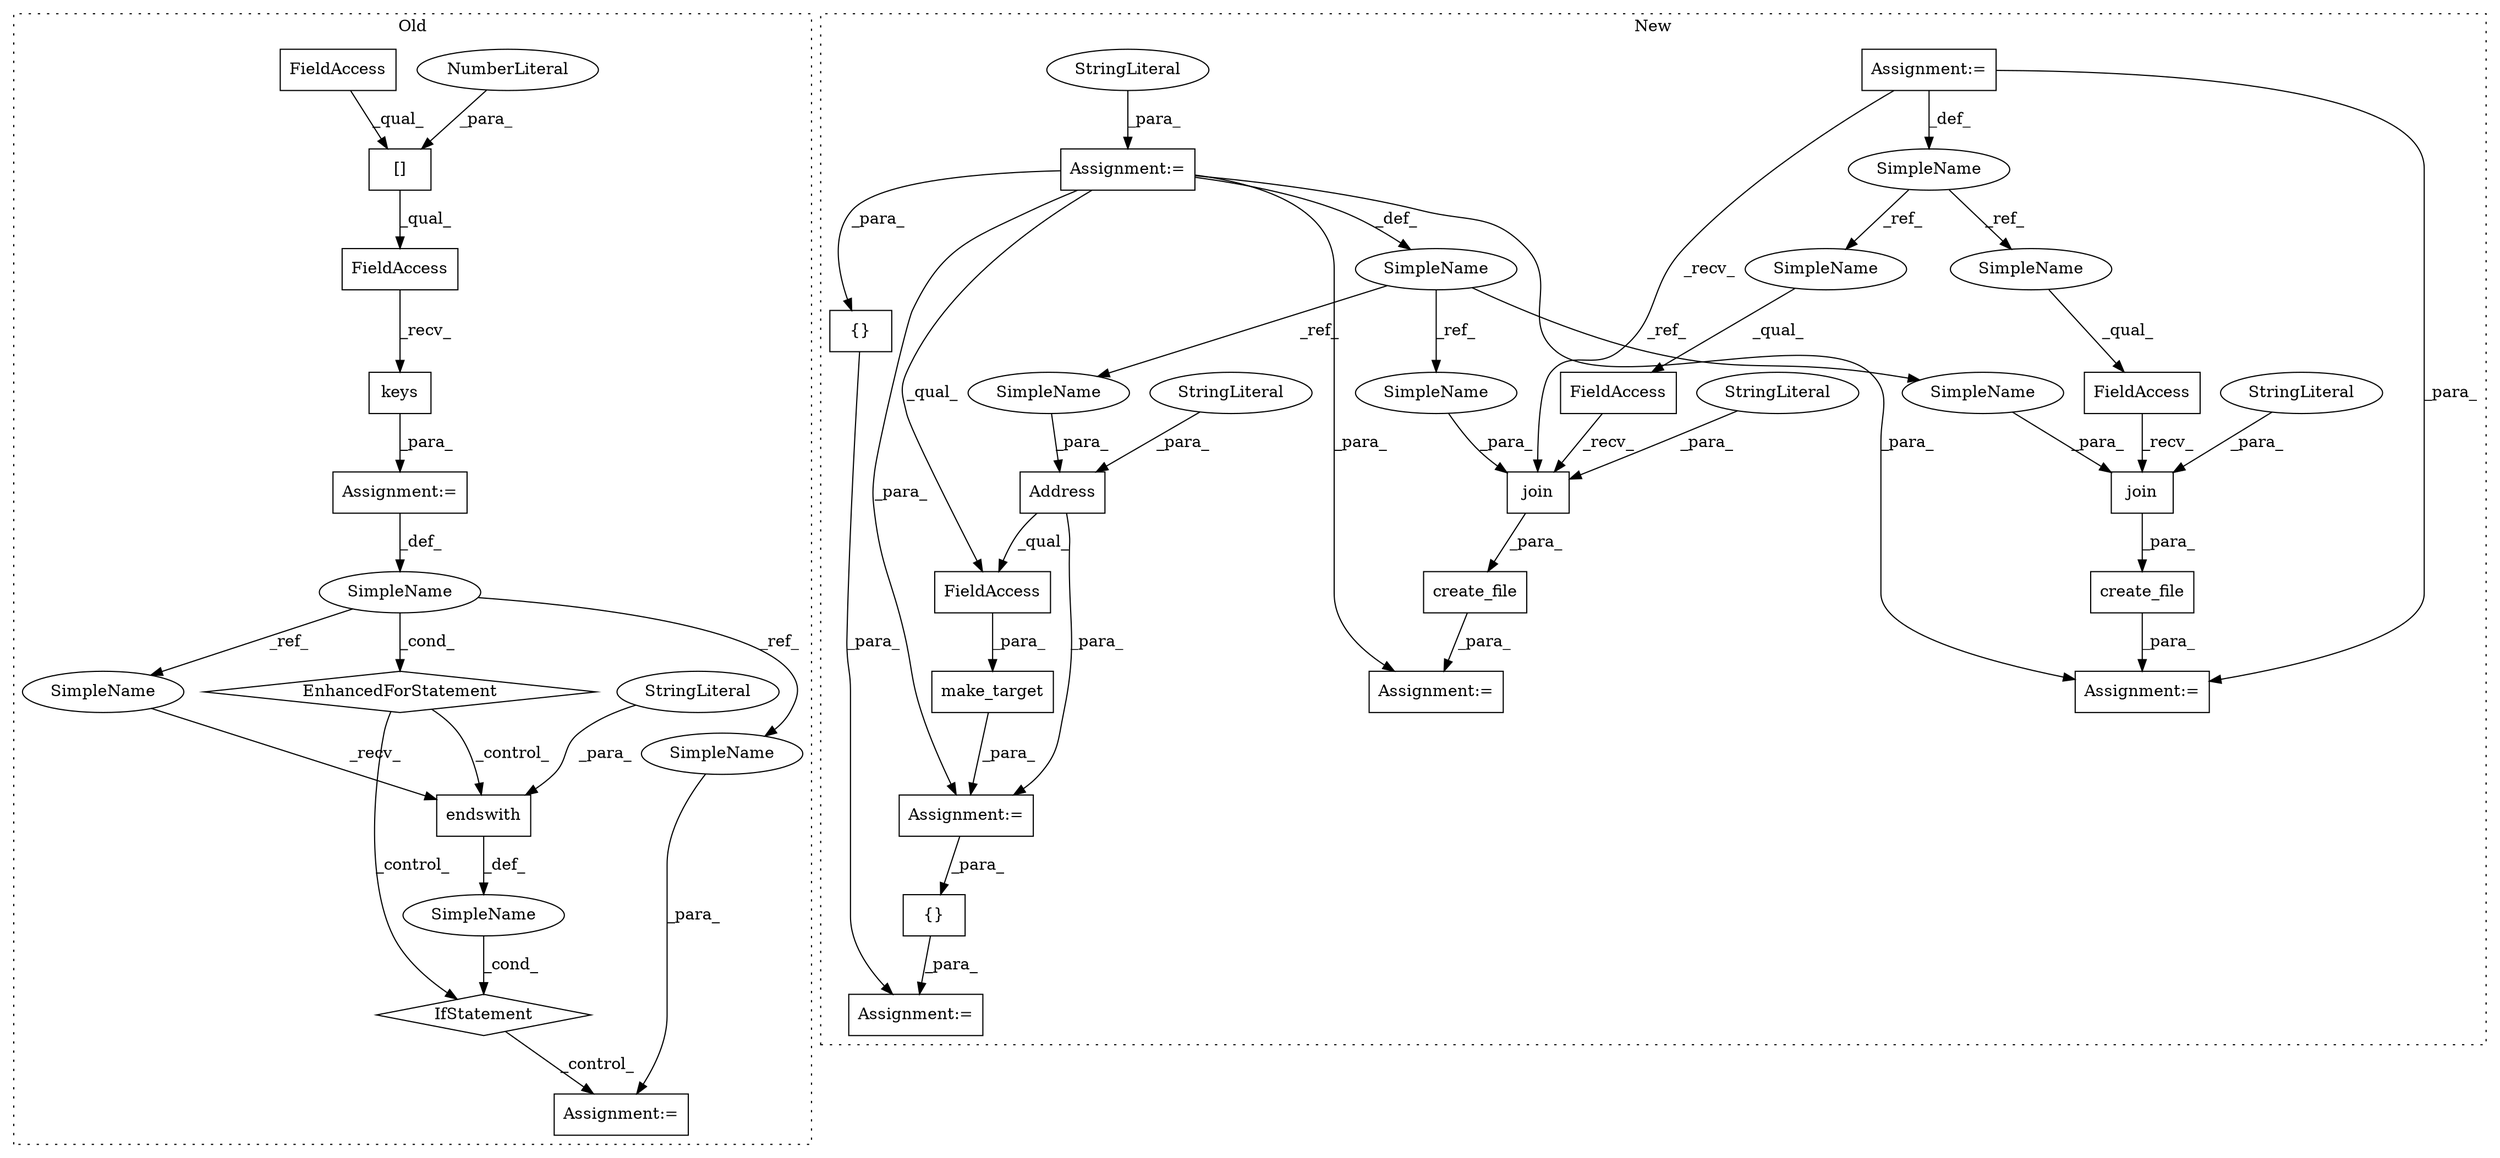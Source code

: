 digraph G {
subgraph cluster0 {
1 [label="EnhancedForStatement" a="70" s="13484,13575" l="53,2" shape="diamond"];
3 [label="Assignment:=" a="7" s="13484,13575" l="53,2" shape="box"];
4 [label="keys" a="32" s="13569" l="6" shape="box"];
5 [label="SimpleName" a="42" s="13541" l="1" shape="ellipse"];
6 [label="IfStatement" a="25" s="13585,13643" l="4,2" shape="diamond"];
7 [label="FieldAccess" a="22" s="13545" l="23" shape="box"];
8 [label="[]" a="2" s="13545,13559" l="13,1" shape="box"];
9 [label="NumberLiteral" a="34" s="13558" l="1" shape="ellipse"];
10 [label="FieldAccess" a="22" s="13545" l="12" shape="box"];
11 [label="SimpleName" a="42" s="" l="" shape="ellipse"];
12 [label="Assignment:=" a="7" s="13667" l="1" shape="box"];
15 [label="endswith" a="32" s="13591,13642" l="9,1" shape="box"];
17 [label="StringLiteral" a="45" s="13600" l="42" shape="ellipse"];
37 [label="SimpleName" a="42" s="13668" l="1" shape="ellipse"];
38 [label="SimpleName" a="42" s="13589" l="1" shape="ellipse"];
label = "Old";
style="dotted";
}
subgraph cluster1 {
2 [label="create_file" a="32" s="8816,8876" l="12,1" shape="box"];
13 [label="join" a="32" s="8836,8875" l="5,1" shape="box"];
14 [label="FieldAccess" a="22" s="8828" l="7" shape="box"];
16 [label="StringLiteral" a="45" s="8851" l="24" shape="ellipse"];
18 [label="Assignment:=" a="7" s="8810" l="1" shape="box"];
19 [label="Assignment:=" a="7" s="8551" l="2" shape="box"];
20 [label="SimpleName" a="42" s="8667" l="9" shape="ellipse"];
21 [label="Address" a="32" s="8907,8933" l="8,1" shape="box"];
22 [label="{}" a="4" s="9606,9613" l="1,1" shape="box"];
23 [label="StringLiteral" a="45" s="8925" l="8" shape="ellipse"];
24 [label="make_target" a="32" s="8895,8949" l="12,1" shape="box"];
25 [label="FieldAccess" a="22" s="8907" l="32" shape="box"];
26 [label="Assignment:=" a="7" s="8676" l="1" shape="box"];
27 [label="StringLiteral" a="45" s="8677" l="32" shape="ellipse"];
28 [label="Assignment:=" a="7" s="8889" l="1" shape="box"];
29 [label="{}" a="4" s="9624,9679" l="1,1" shape="box"];
30 [label="Assignment:=" a="7" s="9541" l="1" shape="box"];
31 [label="create_file" a="32" s="8732,8792" l="12,1" shape="box"];
32 [label="SimpleName" a="42" s="8551" l="2" shape="ellipse"];
33 [label="FieldAccess" a="22" s="8744" l="7" shape="box"];
34 [label="join" a="32" s="8752,8791" l="5,1" shape="box"];
35 [label="StringLiteral" a="45" s="8767" l="24" shape="ellipse"];
36 [label="Assignment:=" a="7" s="8726" l="1" shape="box"];
39 [label="SimpleName" a="42" s="8757" l="9" shape="ellipse"];
40 [label="SimpleName" a="42" s="8841" l="9" shape="ellipse"];
41 [label="SimpleName" a="42" s="8915" l="9" shape="ellipse"];
42 [label="SimpleName" a="42" s="8744" l="2" shape="ellipse"];
43 [label="SimpleName" a="42" s="8828" l="2" shape="ellipse"];
label = "New";
style="dotted";
}
1 -> 6 [label="_control_"];
1 -> 15 [label="_control_"];
2 -> 18 [label="_para_"];
3 -> 5 [label="_def_"];
4 -> 3 [label="_para_"];
5 -> 1 [label="_cond_"];
5 -> 38 [label="_ref_"];
5 -> 37 [label="_ref_"];
6 -> 12 [label="_control_"];
7 -> 4 [label="_recv_"];
8 -> 7 [label="_qual_"];
9 -> 8 [label="_para_"];
10 -> 8 [label="_qual_"];
11 -> 6 [label="_cond_"];
13 -> 2 [label="_para_"];
14 -> 13 [label="_recv_"];
15 -> 11 [label="_def_"];
16 -> 13 [label="_para_"];
17 -> 15 [label="_para_"];
19 -> 18 [label="_para_"];
19 -> 34 [label="_recv_"];
19 -> 32 [label="_def_"];
20 -> 41 [label="_ref_"];
20 -> 39 [label="_ref_"];
20 -> 40 [label="_ref_"];
21 -> 25 [label="_qual_"];
21 -> 28 [label="_para_"];
22 -> 30 [label="_para_"];
23 -> 21 [label="_para_"];
24 -> 28 [label="_para_"];
25 -> 24 [label="_para_"];
26 -> 28 [label="_para_"];
26 -> 25 [label="_qual_"];
26 -> 36 [label="_para_"];
26 -> 29 [label="_para_"];
26 -> 18 [label="_para_"];
26 -> 20 [label="_def_"];
27 -> 26 [label="_para_"];
28 -> 22 [label="_para_"];
29 -> 30 [label="_para_"];
31 -> 36 [label="_para_"];
32 -> 42 [label="_ref_"];
32 -> 43 [label="_ref_"];
33 -> 34 [label="_recv_"];
34 -> 31 [label="_para_"];
35 -> 34 [label="_para_"];
37 -> 12 [label="_para_"];
38 -> 15 [label="_recv_"];
39 -> 34 [label="_para_"];
40 -> 13 [label="_para_"];
41 -> 21 [label="_para_"];
42 -> 33 [label="_qual_"];
43 -> 14 [label="_qual_"];
}
